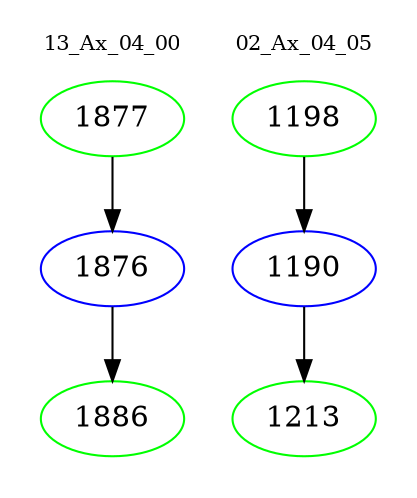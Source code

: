 digraph{
subgraph cluster_0 {
color = white
label = "13_Ax_04_00";
fontsize=10;
T0_1877 [label="1877", color="green"]
T0_1877 -> T0_1876 [color="black"]
T0_1876 [label="1876", color="blue"]
T0_1876 -> T0_1886 [color="black"]
T0_1886 [label="1886", color="green"]
}
subgraph cluster_1 {
color = white
label = "02_Ax_04_05";
fontsize=10;
T1_1198 [label="1198", color="green"]
T1_1198 -> T1_1190 [color="black"]
T1_1190 [label="1190", color="blue"]
T1_1190 -> T1_1213 [color="black"]
T1_1213 [label="1213", color="green"]
}
}
